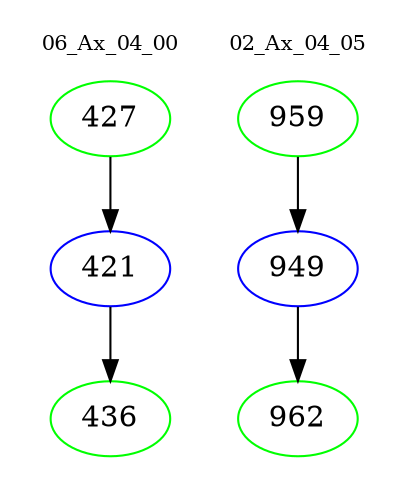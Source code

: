 digraph{
subgraph cluster_0 {
color = white
label = "06_Ax_04_00";
fontsize=10;
T0_427 [label="427", color="green"]
T0_427 -> T0_421 [color="black"]
T0_421 [label="421", color="blue"]
T0_421 -> T0_436 [color="black"]
T0_436 [label="436", color="green"]
}
subgraph cluster_1 {
color = white
label = "02_Ax_04_05";
fontsize=10;
T1_959 [label="959", color="green"]
T1_959 -> T1_949 [color="black"]
T1_949 [label="949", color="blue"]
T1_949 -> T1_962 [color="black"]
T1_962 [label="962", color="green"]
}
}
